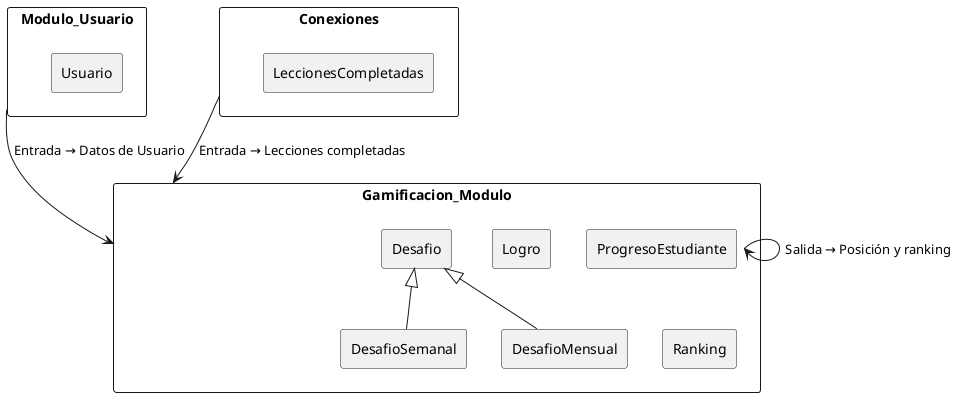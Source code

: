 @startuml
skinparam componentStyle rectangle

' ==== Componentes ====
component "Modulo_Usuario" as MU {
    [Usuario]
}

component "Gamificacion_Modulo" as GM {
    [Logro]
    [Desafio]
    [DesafioSemanal]
    [DesafioMensual]
    [ProgresoEstudiante]
    [Ranking]
}

component "Conexiones" as CN {
    [LeccionesCompletadas]
}

' ==== Dependencias y flujo de datos ====
MU --> GM : Entrada → Datos de Usuario
CN --> GM : Entrada → Lecciones completadas
GM --> GM : Salida → Posición y ranking

' ==== Herencia interna en Gamificación ====
[Desafio] <|-- [DesafioSemanal]
[Desafio] <|-- [DesafioMensual]

@enduml
